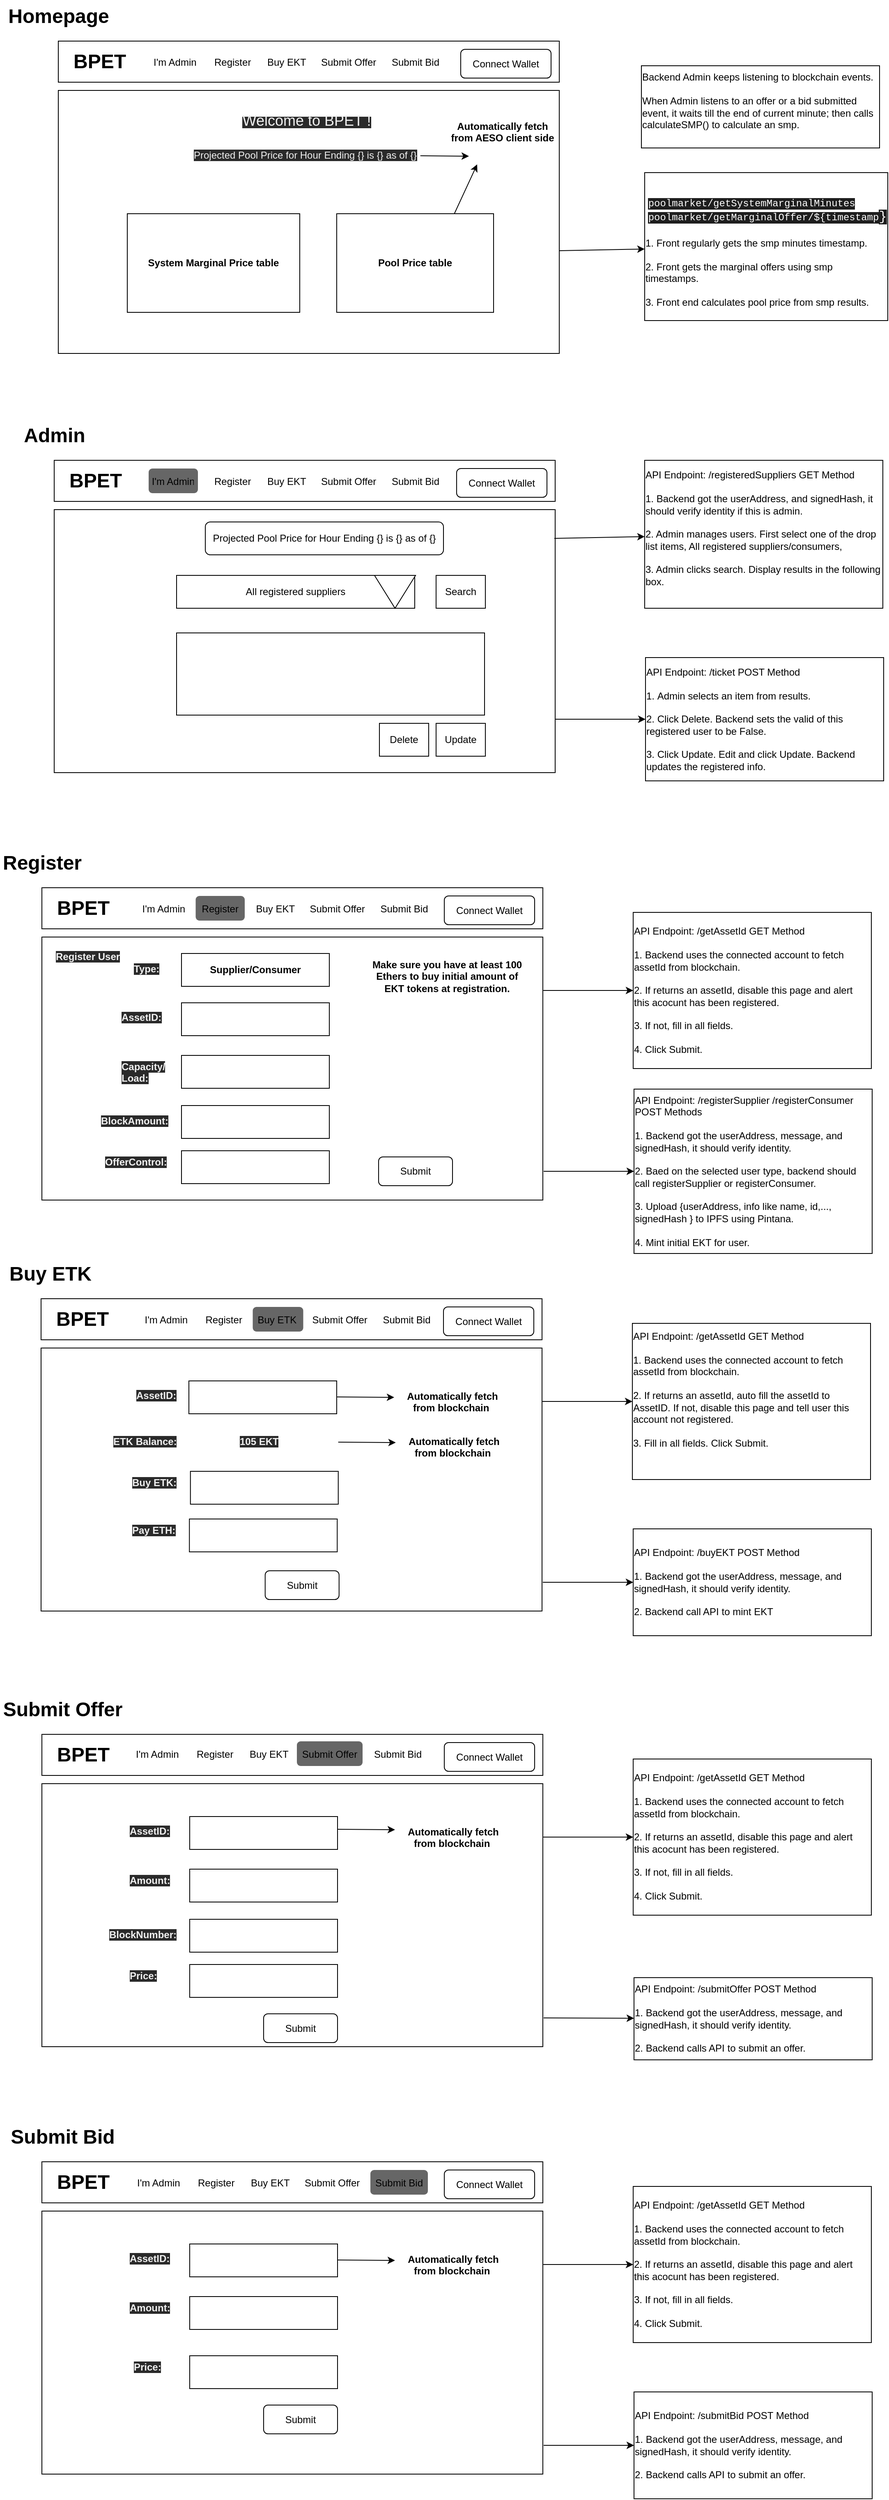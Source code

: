 <mxfile>
    <diagram id="N4T2xADhDQuCGSEhYTma" name="Page-1">
        <mxGraphModel dx="1992" dy="544" grid="1" gridSize="10" guides="1" tooltips="1" connect="1" arrows="1" fold="1" page="1" pageScale="1" pageWidth="850" pageHeight="1100" math="0" shadow="0">
            <root>
                <mxCell id="0"/>
                <mxCell id="1" parent="0"/>
                <mxCell id="20" value="" style="rounded=0;whiteSpace=wrap;html=1;" parent="1" vertex="1">
                    <mxGeometry x="65" y="640" width="610" height="320" as="geometry"/>
                </mxCell>
                <mxCell id="2" value="" style="rounded=0;whiteSpace=wrap;html=1;" parent="1" vertex="1">
                    <mxGeometry x="70" y="70" width="610" height="50" as="geometry"/>
                </mxCell>
                <mxCell id="4" value="BPET" style="text;strokeColor=none;fillColor=none;html=1;fontSize=24;fontStyle=1;verticalAlign=middle;align=center;" parent="1" vertex="1">
                    <mxGeometry x="70" y="75" width="100" height="40" as="geometry"/>
                </mxCell>
                <mxCell id="5" value="Submit Bid" style="text;strokeColor=none;fillColor=none;align=left;verticalAlign=middle;spacingLeft=4;spacingRight=4;overflow=hidden;points=[[0,0.5],[1,0.5]];portConstraint=eastwest;rotatable=0;" parent="1" vertex="1">
                    <mxGeometry x="470" y="80" width="70" height="30" as="geometry"/>
                </mxCell>
                <mxCell id="6" value="" style="rounded=0;whiteSpace=wrap;html=1;" parent="1" vertex="1">
                    <mxGeometry x="70" y="130" width="610" height="320" as="geometry"/>
                </mxCell>
                <mxCell id="7" value="&lt;b&gt;System Marginal Price table&lt;/b&gt;" style="rounded=0;whiteSpace=wrap;html=1;" parent="1" vertex="1">
                    <mxGeometry x="154" y="280" width="210" height="120" as="geometry"/>
                </mxCell>
                <mxCell id="8" value="Connect Wallet" style="rounded=1;whiteSpace=wrap;html=1;" parent="1" vertex="1">
                    <mxGeometry x="560" y="80" width="110" height="35" as="geometry"/>
                </mxCell>
                <mxCell id="9" value="Projected Pool Price for Hour Ending {} is {} as of {}" style="rounded=1;whiteSpace=wrap;html=1;" parent="1" vertex="1">
                    <mxGeometry x="249" y="655" width="290" height="40" as="geometry"/>
                </mxCell>
                <mxCell id="10" value="I'm Admin" style="text;strokeColor=none;fillColor=none;align=left;verticalAlign=middle;spacingLeft=4;spacingRight=4;overflow=hidden;points=[[0,0.5],[1,0.5]];portConstraint=eastwest;rotatable=0;" parent="1" vertex="1">
                    <mxGeometry x="180" y="80" width="70" height="30" as="geometry"/>
                </mxCell>
                <mxCell id="11" value="Homepage" style="text;strokeColor=none;fillColor=none;html=1;fontSize=24;fontStyle=1;verticalAlign=middle;align=center;" parent="1" vertex="1">
                    <mxGeometry x="20" y="20" width="100" height="40" as="geometry"/>
                </mxCell>
                <mxCell id="12" value="Register" style="text;strokeColor=none;fillColor=none;align=left;verticalAlign=middle;spacingLeft=4;spacingRight=4;overflow=hidden;points=[[0,0.5],[1,0.5]];portConstraint=eastwest;rotatable=0;" parent="1" vertex="1">
                    <mxGeometry x="254" y="80" width="56" height="30" as="geometry"/>
                </mxCell>
                <mxCell id="13" value="&lt;b&gt;Pool Price&amp;nbsp;&lt;/b&gt;&lt;b&gt;table&lt;/b&gt;" style="rounded=0;whiteSpace=wrap;html=1;" parent="1" vertex="1">
                    <mxGeometry x="409" y="280" width="191" height="120" as="geometry"/>
                </mxCell>
                <mxCell id="14" value="" style="edgeStyle=none;html=1;" parent="1" edge="1">
                    <mxGeometry relative="1" as="geometry">
                        <mxPoint x="510.88" y="209.5" as="sourcePoint"/>
                        <mxPoint x="570" y="210" as="targetPoint"/>
                    </mxGeometry>
                </mxCell>
                <mxCell id="16" value="" style="rounded=0;whiteSpace=wrap;html=1;" parent="1" vertex="1">
                    <mxGeometry x="65" y="580" width="610" height="50" as="geometry"/>
                </mxCell>
                <mxCell id="18" value="BPET" style="text;strokeColor=none;fillColor=none;html=1;fontSize=24;fontStyle=1;verticalAlign=middle;align=center;" parent="1" vertex="1">
                    <mxGeometry x="65" y="585" width="100" height="40" as="geometry"/>
                </mxCell>
                <mxCell id="21" value="All registered suppliers" style="rounded=0;whiteSpace=wrap;html=1;" parent="1" vertex="1">
                    <mxGeometry x="214" y="720" width="290" height="40" as="geometry"/>
                </mxCell>
                <mxCell id="22" value="Connect Wallet" style="rounded=1;whiteSpace=wrap;html=1;" parent="1" vertex="1">
                    <mxGeometry x="555" y="590" width="110" height="35" as="geometry"/>
                </mxCell>
                <mxCell id="25" value="Admin" style="text;strokeColor=none;fillColor=none;html=1;fontSize=24;fontStyle=1;verticalAlign=middle;align=center;" parent="1" vertex="1">
                    <mxGeometry x="15" y="530" width="100" height="40" as="geometry"/>
                </mxCell>
                <mxCell id="27" value="" style="rounded=0;whiteSpace=wrap;html=1;" parent="1" vertex="1">
                    <mxGeometry x="214" y="790" width="375" height="100" as="geometry"/>
                </mxCell>
                <mxCell id="28" value="" style="rounded=0;whiteSpace=wrap;html=1;" parent="1" vertex="1">
                    <mxGeometry x="50" y="1100" width="610" height="50" as="geometry"/>
                </mxCell>
                <mxCell id="30" value="BPET" style="text;strokeColor=none;fillColor=none;html=1;fontSize=24;fontStyle=1;verticalAlign=middle;align=center;" parent="1" vertex="1">
                    <mxGeometry x="50" y="1105" width="100" height="40" as="geometry"/>
                </mxCell>
                <mxCell id="32" value="" style="rounded=0;whiteSpace=wrap;html=1;" parent="1" vertex="1">
                    <mxGeometry x="50" y="1160" width="610" height="320" as="geometry"/>
                </mxCell>
                <mxCell id="34" value="Connect Wallet" style="rounded=1;whiteSpace=wrap;html=1;" parent="1" vertex="1">
                    <mxGeometry x="540" y="1110" width="110" height="35" as="geometry"/>
                </mxCell>
                <mxCell id="36" value="Register" style="text;strokeColor=none;fillColor=none;html=1;fontSize=24;fontStyle=1;verticalAlign=middle;align=center;" parent="1" vertex="1">
                    <mxGeometry y="1050" width="100" height="40" as="geometry"/>
                </mxCell>
                <mxCell id="38" value="&lt;b&gt;Supplier/&lt;/b&gt;&lt;b&gt;Consumer&lt;/b&gt;" style="rounded=0;whiteSpace=wrap;html=1;" parent="1" vertex="1">
                    <mxGeometry x="220" y="1180" width="180" height="40" as="geometry"/>
                </mxCell>
                <mxCell id="40" value="" style="rounded=0;whiteSpace=wrap;html=1;" parent="1" vertex="1">
                    <mxGeometry x="220" y="1240" width="180" height="40" as="geometry"/>
                </mxCell>
                <mxCell id="41" value="&lt;b style=&quot;color: rgb(240 , 240 , 240) ; font-family: &amp;#34;helvetica&amp;#34; ; font-size: 12px ; font-style: normal ; letter-spacing: normal ; text-align: center ; text-indent: 0px ; text-transform: none ; word-spacing: 0px ; background-color: rgb(42 , 42 , 42)&quot;&gt;Register User&lt;/b&gt;" style="text;whiteSpace=wrap;html=1;" parent="1" vertex="1">
                    <mxGeometry x="65" y="1170" width="90" height="30" as="geometry"/>
                </mxCell>
                <mxCell id="42" value="" style="edgeStyle=none;html=1;" parent="1" target="43" edge="1">
                    <mxGeometry relative="1" as="geometry">
                        <mxPoint x="675" y="895" as="sourcePoint"/>
                    </mxGeometry>
                </mxCell>
                <mxCell id="43" value="&lt;div style=&quot;text-align: left&quot;&gt;&lt;span&gt;API Endpoint: /ticket POST Method&lt;br&gt;&lt;/span&gt;&lt;/div&gt;&lt;div style=&quot;text-align: left&quot;&gt;&lt;span&gt;&lt;br&gt;&lt;/span&gt;&lt;/div&gt;&lt;div style=&quot;text-align: left&quot;&gt;&lt;span&gt;1.&amp;nbsp;&lt;/span&gt;Admin selects an item from results.&lt;/div&gt;&lt;div style=&quot;text-align: left&quot;&gt;&lt;br&gt;&lt;/div&gt;&lt;div style=&quot;text-align: left&quot;&gt;2. Click Delete. Backend sets the valid of this registered user to be False.&lt;/div&gt;&lt;div style=&quot;text-align: left&quot;&gt;&lt;br&gt;&lt;/div&gt;&lt;div style=&quot;text-align: left&quot;&gt;3. Click Update. Edit and click Update. Backend updates the registered info.&lt;/div&gt;" style="rounded=0;whiteSpace=wrap;html=1;" parent="1" vertex="1">
                    <mxGeometry x="785" y="820" width="290" height="150" as="geometry"/>
                </mxCell>
                <mxCell id="44" value="" style="edgeStyle=none;html=1;" parent="1" target="45" edge="1">
                    <mxGeometry relative="1" as="geometry">
                        <mxPoint x="674" y="675" as="sourcePoint"/>
                    </mxGeometry>
                </mxCell>
                <mxCell id="45" value="&lt;div style=&quot;text-align: left&quot;&gt;&lt;span&gt;API Endpoint: /registeredSuppliers GET Method&lt;br&gt;&lt;/span&gt;&lt;/div&gt;&lt;div style=&quot;text-align: left&quot;&gt;&lt;span&gt;&lt;br&gt;&lt;/span&gt;&lt;/div&gt;&lt;div style=&quot;text-align: left&quot;&gt;&lt;span&gt;1. Backend got the userAddress, and signedHash, it should verify identity if this is admin.&lt;/span&gt;&lt;/div&gt;&lt;div style=&quot;text-align: left&quot;&gt;&lt;span&gt;&lt;br&gt;&lt;/span&gt;&lt;/div&gt;&lt;div style=&quot;text-align: left&quot;&gt;&lt;span&gt;2. Admin manages users. First select one of the drop list items, All registered suppliers/consumers,&amp;nbsp;&lt;/span&gt;&lt;/div&gt;&lt;div style=&quot;text-align: left&quot;&gt;&lt;span&gt;&lt;br&gt;&lt;/span&gt;&lt;/div&gt;&lt;div style=&quot;text-align: left&quot;&gt;&lt;span&gt;3. Admin clicks search. Display results in the following box.&lt;/span&gt;&lt;/div&gt;&lt;div style=&quot;text-align: left&quot;&gt;&lt;br&gt;&lt;/div&gt;" style="rounded=0;whiteSpace=wrap;html=1;" parent="1" vertex="1">
                    <mxGeometry x="784" y="580" width="290" height="180" as="geometry"/>
                </mxCell>
                <mxCell id="46" value="" style="edgeStyle=none;html=1;" parent="1" target="47" edge="1">
                    <mxGeometry relative="1" as="geometry">
                        <mxPoint x="661" y="1445" as="sourcePoint"/>
                    </mxGeometry>
                </mxCell>
                <mxCell id="47" value="&lt;div style=&quot;text-align: left&quot;&gt;&lt;span&gt;API Endpoint: /registerSupplier /registerConsumer POST Methods&lt;br&gt;&lt;/span&gt;&lt;/div&gt;&lt;div style=&quot;text-align: left&quot;&gt;&lt;span&gt;&lt;br&gt;&lt;/span&gt;&lt;/div&gt;&lt;div style=&quot;text-align: left&quot;&gt;&lt;span&gt;1. Backend got the userAddress, message, and signedHash, it should verify identity.&amp;nbsp;&lt;/span&gt;&lt;/div&gt;&lt;div style=&quot;text-align: left&quot;&gt;&lt;span&gt;&lt;br&gt;&lt;/span&gt;&lt;/div&gt;&lt;div style=&quot;text-align: left&quot;&gt;&lt;span&gt;2. Baed on the selected user type, backend should call registerSupplier or registerConsumer.&lt;/span&gt;&lt;/div&gt;&lt;div style=&quot;text-align: left&quot;&gt;&lt;span&gt;&lt;br&gt;&lt;/span&gt;&lt;/div&gt;&lt;div style=&quot;text-align: left&quot;&gt;&lt;span&gt;3. Upload {userAddress, info like name, id,..., signedHash } to IPFS using Pintana.&lt;/span&gt;&lt;/div&gt;&lt;div style=&quot;text-align: left&quot;&gt;&lt;span&gt;&lt;br&gt;&lt;/span&gt;&lt;/div&gt;&lt;div style=&quot;text-align: left&quot;&gt;&lt;span&gt;4. Mint initial EKT for user.&lt;/span&gt;&lt;/div&gt;" style="rounded=0;whiteSpace=wrap;html=1;" parent="1" vertex="1">
                    <mxGeometry x="771" y="1345" width="290" height="200" as="geometry"/>
                </mxCell>
                <mxCell id="48" value="" style="edgeStyle=none;html=1;" parent="1" target="49" edge="1">
                    <mxGeometry relative="1" as="geometry">
                        <mxPoint x="660" y="1225" as="sourcePoint"/>
                    </mxGeometry>
                </mxCell>
                <mxCell id="49" value="&lt;div style=&quot;text-align: left&quot;&gt;&lt;span&gt;API Endpoint: /getAssetId GET Method&lt;br&gt;&lt;/span&gt;&lt;/div&gt;&lt;div style=&quot;text-align: left&quot;&gt;&lt;span&gt;&lt;br&gt;&lt;/span&gt;&lt;/div&gt;&lt;div style=&quot;text-align: left&quot;&gt;&lt;span&gt;1. Backend uses the connected account to fetch assetId from blockchain.&lt;/span&gt;&lt;/div&gt;&lt;div style=&quot;text-align: left&quot;&gt;&lt;span&gt;&lt;br&gt;&lt;/span&gt;&lt;/div&gt;&lt;div style=&quot;text-align: left&quot;&gt;&lt;span&gt;2. If returns an assetId, disable this page and alert this acocunt has been registered.&lt;/span&gt;&lt;/div&gt;&lt;div style=&quot;text-align: left&quot;&gt;&lt;span&gt;&lt;br&gt;&lt;/span&gt;&lt;/div&gt;&lt;div style=&quot;text-align: left&quot;&gt;&lt;span&gt;3. If not, fill in all fields.&lt;/span&gt;&lt;/div&gt;&lt;div style=&quot;text-align: left&quot;&gt;&lt;span&gt;&lt;br&gt;&lt;/span&gt;&lt;/div&gt;&lt;div style=&quot;text-align: left&quot;&gt;&lt;span&gt;4. Click Submit.&lt;/span&gt;&lt;/div&gt;" style="rounded=0;whiteSpace=wrap;html=1;" parent="1" vertex="1">
                    <mxGeometry x="770" y="1130" width="290" height="190" as="geometry"/>
                </mxCell>
                <mxCell id="50" value="&lt;b style=&quot;color: rgb(240 , 240 , 240) ; font-family: &amp;#34;helvetica&amp;#34; ; font-size: 12px ; font-style: normal ; letter-spacing: normal ; text-align: center ; text-indent: 0px ; text-transform: none ; word-spacing: 0px ; background-color: rgb(42 , 42 , 42)&quot;&gt;AssetID:&lt;/b&gt;" style="text;whiteSpace=wrap;html=1;" parent="1" vertex="1">
                    <mxGeometry x="145" y="1244" width="70" height="30" as="geometry"/>
                </mxCell>
                <mxCell id="51" value="&lt;b style=&quot;color: rgb(240 , 240 , 240) ; font-family: &amp;#34;helvetica&amp;#34; ; font-size: 12px ; font-style: normal ; letter-spacing: normal ; text-align: center ; text-indent: 0px ; text-transform: none ; word-spacing: 0px ; background-color: rgb(42 , 42 , 42)&quot;&gt;Type:&lt;/b&gt;" style="text;whiteSpace=wrap;html=1;" parent="1" vertex="1">
                    <mxGeometry x="160" y="1185" width="70" height="30" as="geometry"/>
                </mxCell>
                <mxCell id="52" value="" style="rounded=0;whiteSpace=wrap;html=1;" parent="1" vertex="1">
                    <mxGeometry x="220" y="1304" width="180" height="40" as="geometry"/>
                </mxCell>
                <mxCell id="53" value="&lt;b style=&quot;color: rgb(240 , 240 , 240) ; font-family: &amp;#34;helvetica&amp;#34; ; font-size: 12px ; font-style: normal ; letter-spacing: normal ; text-align: center ; text-indent: 0px ; text-transform: none ; word-spacing: 0px ; background-color: rgb(42 , 42 , 42)&quot;&gt;Capacity/&lt;br&gt;Load:&lt;br&gt;&lt;/b&gt;" style="text;whiteSpace=wrap;html=1;" parent="1" vertex="1">
                    <mxGeometry x="145" y="1304" width="70" height="30" as="geometry"/>
                </mxCell>
                <mxCell id="54" value="" style="rounded=0;whiteSpace=wrap;html=1;" parent="1" vertex="1">
                    <mxGeometry x="220" y="1365" width="180" height="40" as="geometry"/>
                </mxCell>
                <mxCell id="55" value="&lt;b style=&quot;color: rgb(240 , 240 , 240) ; font-family: &amp;#34;helvetica&amp;#34; ; font-size: 12px ; font-style: normal ; letter-spacing: normal ; text-align: center ; text-indent: 0px ; text-transform: none ; word-spacing: 0px ; background-color: rgb(42 , 42 , 42)&quot;&gt;BlockAmount:&lt;br&gt;&lt;/b&gt;" style="text;whiteSpace=wrap;html=1;" parent="1" vertex="1">
                    <mxGeometry x="120" y="1370" width="70" height="30" as="geometry"/>
                </mxCell>
                <mxCell id="57" value="" style="rounded=0;whiteSpace=wrap;html=1;" parent="1" vertex="1">
                    <mxGeometry x="220" y="1420" width="180" height="40" as="geometry"/>
                </mxCell>
                <mxCell id="58" value="&lt;b style=&quot;color: rgb(240 , 240 , 240) ; font-family: &amp;#34;helvetica&amp;#34; ; font-size: 12px ; font-style: normal ; letter-spacing: normal ; text-align: center ; text-indent: 0px ; text-transform: none ; word-spacing: 0px ; background-color: rgb(42 , 42 , 42)&quot;&gt;OfferControl:&lt;br&gt;&lt;/b&gt;" style="text;whiteSpace=wrap;html=1;" parent="1" vertex="1">
                    <mxGeometry x="125" y="1420" width="70" height="30" as="geometry"/>
                </mxCell>
                <mxCell id="59" value="Submit" style="rounded=1;whiteSpace=wrap;html=1;" parent="1" vertex="1">
                    <mxGeometry x="460" y="1427.5" width="90" height="35" as="geometry"/>
                </mxCell>
                <mxCell id="60" value="&lt;div style=&quot;text-align: center&quot;&gt;&lt;span&gt;&lt;font face=&quot;helvetica&quot;&gt;&lt;b&gt;Make sure you have at least 100 Ethers to buy initial amount of EKT tokens at registration.&lt;/b&gt;&lt;/font&gt;&lt;/span&gt;&lt;/div&gt;" style="text;whiteSpace=wrap;html=1;" parent="1" vertex="1">
                    <mxGeometry x="450" y="1180" width="185" height="30" as="geometry"/>
                </mxCell>
                <mxCell id="61" value="" style="rounded=0;whiteSpace=wrap;html=1;" parent="1" vertex="1">
                    <mxGeometry x="50" y="2130" width="610" height="50" as="geometry"/>
                </mxCell>
                <mxCell id="63" value="BPET" style="text;strokeColor=none;fillColor=none;html=1;fontSize=24;fontStyle=1;verticalAlign=middle;align=center;" parent="1" vertex="1">
                    <mxGeometry x="50" y="2135" width="100" height="40" as="geometry"/>
                </mxCell>
                <mxCell id="65" value="" style="rounded=0;whiteSpace=wrap;html=1;" parent="1" vertex="1">
                    <mxGeometry x="50" y="2190" width="610" height="320" as="geometry"/>
                </mxCell>
                <mxCell id="66" value="Connect Wallet" style="rounded=1;whiteSpace=wrap;html=1;" parent="1" vertex="1">
                    <mxGeometry x="540" y="2140" width="110" height="35" as="geometry"/>
                </mxCell>
                <mxCell id="68" value="Submit Offer" style="text;strokeColor=none;fillColor=none;html=1;fontSize=24;fontStyle=1;verticalAlign=middle;align=center;" parent="1" vertex="1">
                    <mxGeometry y="2080" width="150" height="40" as="geometry"/>
                </mxCell>
                <mxCell id="71" value="" style="rounded=0;whiteSpace=wrap;html=1;" parent="1" vertex="1">
                    <mxGeometry x="230" y="2230" width="180" height="40" as="geometry"/>
                </mxCell>
                <mxCell id="73" value="" style="edgeStyle=none;html=1;" parent="1" target="74" edge="1">
                    <mxGeometry relative="1" as="geometry">
                        <mxPoint x="661" y="2475" as="sourcePoint"/>
                    </mxGeometry>
                </mxCell>
                <mxCell id="74" value="&lt;div style=&quot;text-align: left&quot;&gt;&lt;span&gt;API Endpoint: /submitOffer POST Method&lt;br&gt;&lt;/span&gt;&lt;/div&gt;&lt;div style=&quot;text-align: left&quot;&gt;&lt;span&gt;&lt;br&gt;&lt;/span&gt;&lt;/div&gt;&lt;div style=&quot;text-align: left&quot;&gt;&lt;span&gt;1. Backend got the userAddress, message, and signedHash, it should verify identity.&amp;nbsp;&lt;/span&gt;&lt;/div&gt;&lt;div style=&quot;text-align: left&quot;&gt;&lt;span&gt;&lt;br&gt;&lt;/span&gt;&lt;/div&gt;&lt;div style=&quot;text-align: left&quot;&gt;&lt;span&gt;2. Backend calls API to submit an offer.&lt;/span&gt;&lt;/div&gt;" style="rounded=0;whiteSpace=wrap;html=1;" parent="1" vertex="1">
                    <mxGeometry x="771" y="2426" width="290" height="100" as="geometry"/>
                </mxCell>
                <mxCell id="75" value="" style="edgeStyle=none;html=1;" parent="1" target="76" edge="1">
                    <mxGeometry relative="1" as="geometry">
                        <mxPoint x="660" y="2255" as="sourcePoint"/>
                    </mxGeometry>
                </mxCell>
                <mxCell id="76" value="&lt;div style=&quot;text-align: left&quot;&gt;&lt;div&gt;API Endpoint: /getAssetId GET Method&lt;br&gt;&lt;/div&gt;&lt;div&gt;&lt;br&gt;&lt;/div&gt;&lt;div&gt;1. Backend uses the connected account to fetch assetId from blockchain.&lt;/div&gt;&lt;div&gt;&lt;br&gt;&lt;/div&gt;&lt;div&gt;2. If returns an assetId, disable this page and alert this acocunt has been registered.&lt;/div&gt;&lt;div&gt;&lt;br&gt;&lt;/div&gt;&lt;div&gt;3. If not, fill in all fields.&lt;/div&gt;&lt;div&gt;&lt;br&gt;&lt;/div&gt;&lt;div&gt;4. Click Submit.&lt;/div&gt;&lt;/div&gt;" style="rounded=0;whiteSpace=wrap;html=1;" parent="1" vertex="1">
                    <mxGeometry x="770" y="2160" width="290" height="190" as="geometry"/>
                </mxCell>
                <mxCell id="77" value="&lt;b style=&quot;color: rgb(240 , 240 , 240) ; font-family: &amp;#34;helvetica&amp;#34; ; font-size: 12px ; font-style: normal ; letter-spacing: normal ; text-align: center ; text-indent: 0px ; text-transform: none ; word-spacing: 0px ; background-color: rgb(42 , 42 , 42)&quot;&gt;AssetID:&lt;/b&gt;" style="text;whiteSpace=wrap;html=1;" parent="1" vertex="1">
                    <mxGeometry x="155" y="2234" width="70" height="30" as="geometry"/>
                </mxCell>
                <mxCell id="79" value="" style="rounded=0;whiteSpace=wrap;html=1;" parent="1" vertex="1">
                    <mxGeometry x="230" y="2294" width="180" height="40" as="geometry"/>
                </mxCell>
                <mxCell id="80" value="&lt;b style=&quot;color: rgb(240 , 240 , 240) ; font-family: &amp;#34;helvetica&amp;#34; ; font-size: 12px ; font-style: normal ; letter-spacing: normal ; text-align: center ; text-indent: 0px ; text-transform: none ; word-spacing: 0px ; background-color: rgb(42 , 42 , 42)&quot;&gt;Amount:&lt;br&gt;&lt;/b&gt;" style="text;whiteSpace=wrap;html=1;" parent="1" vertex="1">
                    <mxGeometry x="155" y="2294" width="70" height="30" as="geometry"/>
                </mxCell>
                <mxCell id="81" value="" style="rounded=0;whiteSpace=wrap;html=1;" parent="1" vertex="1">
                    <mxGeometry x="230" y="2355" width="180" height="40" as="geometry"/>
                </mxCell>
                <mxCell id="82" value="&lt;b style=&quot;color: rgb(240 , 240 , 240) ; font-family: &amp;#34;helvetica&amp;#34; ; font-size: 12px ; font-style: normal ; letter-spacing: normal ; text-align: center ; text-indent: 0px ; text-transform: none ; word-spacing: 0px ; background-color: rgb(42 , 42 , 42)&quot;&gt;BlockNumber:&lt;br&gt;&lt;/b&gt;" style="text;whiteSpace=wrap;html=1;" parent="1" vertex="1">
                    <mxGeometry x="130" y="2360" width="70" height="30" as="geometry"/>
                </mxCell>
                <mxCell id="83" value="" style="rounded=0;whiteSpace=wrap;html=1;" parent="1" vertex="1">
                    <mxGeometry x="230" y="2410" width="180" height="40" as="geometry"/>
                </mxCell>
                <mxCell id="84" value="&lt;b style=&quot;color: rgb(240 , 240 , 240) ; font-family: &amp;#34;helvetica&amp;#34; ; font-size: 12px ; font-style: normal ; letter-spacing: normal ; text-align: center ; text-indent: 0px ; text-transform: none ; word-spacing: 0px ; background-color: rgb(42 , 42 , 42)&quot;&gt;Price:&lt;br&gt;&lt;/b&gt;" style="text;whiteSpace=wrap;html=1;" parent="1" vertex="1">
                    <mxGeometry x="155" y="2410" width="70" height="30" as="geometry"/>
                </mxCell>
                <mxCell id="85" value="Submit" style="rounded=1;whiteSpace=wrap;html=1;" parent="1" vertex="1">
                    <mxGeometry x="320" y="2470" width="90" height="35" as="geometry"/>
                </mxCell>
                <mxCell id="86" value="&lt;div style=&quot;text-align: center&quot;&gt;&lt;span&gt;&lt;font face=&quot;helvetica&quot;&gt;&lt;b&gt;Automatically fetch from blockchain&amp;nbsp;&lt;/b&gt;&lt;/font&gt;&lt;/span&gt;&lt;/div&gt;" style="text;whiteSpace=wrap;html=1;" parent="1" vertex="1">
                    <mxGeometry x="480" y="2235" width="140" height="30" as="geometry"/>
                </mxCell>
                <mxCell id="87" value="" style="edgeStyle=none;html=1;" parent="1" edge="1">
                    <mxGeometry relative="1" as="geometry">
                        <mxPoint x="410" y="2245.5" as="sourcePoint"/>
                        <mxPoint x="480" y="2246" as="targetPoint"/>
                    </mxGeometry>
                </mxCell>
                <mxCell id="88" value="" style="rounded=0;whiteSpace=wrap;html=1;" parent="1" vertex="1">
                    <mxGeometry x="50" y="2650" width="610" height="50" as="geometry"/>
                </mxCell>
                <mxCell id="90" value="BPET" style="text;strokeColor=none;fillColor=none;html=1;fontSize=24;fontStyle=1;verticalAlign=middle;align=center;" parent="1" vertex="1">
                    <mxGeometry x="50" y="2655" width="100" height="40" as="geometry"/>
                </mxCell>
                <mxCell id="92" value="" style="rounded=0;whiteSpace=wrap;html=1;" parent="1" vertex="1">
                    <mxGeometry x="50" y="2710" width="610" height="320" as="geometry"/>
                </mxCell>
                <mxCell id="93" value="Connect Wallet" style="rounded=1;whiteSpace=wrap;html=1;" parent="1" vertex="1">
                    <mxGeometry x="540" y="2660" width="110" height="35" as="geometry"/>
                </mxCell>
                <mxCell id="95" value="Submit Bid" style="text;strokeColor=none;fillColor=none;html=1;fontSize=24;fontStyle=1;verticalAlign=middle;align=center;" parent="1" vertex="1">
                    <mxGeometry y="2600" width="150" height="40" as="geometry"/>
                </mxCell>
                <mxCell id="97" value="" style="rounded=0;whiteSpace=wrap;html=1;" parent="1" vertex="1">
                    <mxGeometry x="230" y="2750" width="180" height="40" as="geometry"/>
                </mxCell>
                <mxCell id="98" value="" style="edgeStyle=none;html=1;" parent="1" target="99" edge="1">
                    <mxGeometry relative="1" as="geometry">
                        <mxPoint x="661" y="2995" as="sourcePoint"/>
                    </mxGeometry>
                </mxCell>
                <mxCell id="99" value="&lt;div style=&quot;text-align: left&quot;&gt;&lt;div&gt;API Endpoint: /submitBid POST Method&lt;br&gt;&lt;/div&gt;&lt;div&gt;&lt;br&gt;&lt;/div&gt;&lt;div&gt;1. Backend got the userAddress, message, and signedHash, it should verify identity.&amp;nbsp;&lt;/div&gt;&lt;div&gt;&lt;br&gt;&lt;/div&gt;&lt;div&gt;2. Backend calls API to submit an offer.&lt;/div&gt;&lt;/div&gt;" style="rounded=0;whiteSpace=wrap;html=1;" parent="1" vertex="1">
                    <mxGeometry x="771" y="2930" width="290" height="130" as="geometry"/>
                </mxCell>
                <mxCell id="100" value="" style="edgeStyle=none;html=1;" parent="1" target="101" edge="1">
                    <mxGeometry relative="1" as="geometry">
                        <mxPoint x="660" y="2775" as="sourcePoint"/>
                    </mxGeometry>
                </mxCell>
                <mxCell id="101" value="&lt;div style=&quot;text-align: left&quot;&gt;&lt;div&gt;API Endpoint: /getAssetId GET Method&lt;br&gt;&lt;/div&gt;&lt;div&gt;&lt;br&gt;&lt;/div&gt;&lt;div&gt;1. Backend uses the connected account to fetch assetId from blockchain.&lt;/div&gt;&lt;div&gt;&lt;br&gt;&lt;/div&gt;&lt;div&gt;2. If returns an assetId, disable this page and alert this acocunt has been registered.&lt;/div&gt;&lt;div&gt;&lt;br&gt;&lt;/div&gt;&lt;div&gt;3. If not, fill in all fields.&lt;/div&gt;&lt;div&gt;&lt;br&gt;&lt;/div&gt;&lt;div&gt;4. Click Submit.&lt;/div&gt;&lt;/div&gt;" style="rounded=0;whiteSpace=wrap;html=1;" parent="1" vertex="1">
                    <mxGeometry x="770" y="2680" width="290" height="190" as="geometry"/>
                </mxCell>
                <mxCell id="102" value="&lt;b style=&quot;color: rgb(240 , 240 , 240) ; font-family: &amp;#34;helvetica&amp;#34; ; font-size: 12px ; font-style: normal ; letter-spacing: normal ; text-align: center ; text-indent: 0px ; text-transform: none ; word-spacing: 0px ; background-color: rgb(42 , 42 , 42)&quot;&gt;AssetID:&lt;/b&gt;" style="text;whiteSpace=wrap;html=1;" parent="1" vertex="1">
                    <mxGeometry x="155" y="2754" width="70" height="30" as="geometry"/>
                </mxCell>
                <mxCell id="103" value="" style="rounded=0;whiteSpace=wrap;html=1;" parent="1" vertex="1">
                    <mxGeometry x="230" y="2814" width="180" height="40" as="geometry"/>
                </mxCell>
                <mxCell id="104" value="&lt;b style=&quot;color: rgb(240 , 240 , 240) ; font-family: &amp;#34;helvetica&amp;#34; ; font-size: 12px ; font-style: normal ; letter-spacing: normal ; text-align: center ; text-indent: 0px ; text-transform: none ; word-spacing: 0px ; background-color: rgb(42 , 42 , 42)&quot;&gt;Amount:&lt;br&gt;&lt;/b&gt;" style="text;whiteSpace=wrap;html=1;" parent="1" vertex="1">
                    <mxGeometry x="155" y="2814" width="70" height="30" as="geometry"/>
                </mxCell>
                <mxCell id="107" value="" style="rounded=0;whiteSpace=wrap;html=1;" parent="1" vertex="1">
                    <mxGeometry x="230" y="2886" width="180" height="40" as="geometry"/>
                </mxCell>
                <mxCell id="108" value="&lt;b style=&quot;color: rgb(240 , 240 , 240) ; font-family: &amp;#34;helvetica&amp;#34; ; font-size: 12px ; font-style: normal ; letter-spacing: normal ; text-align: center ; text-indent: 0px ; text-transform: none ; word-spacing: 0px ; background-color: rgb(42 , 42 , 42)&quot;&gt;Price:&lt;br&gt;&lt;/b&gt;" style="text;whiteSpace=wrap;html=1;" parent="1" vertex="1">
                    <mxGeometry x="160" y="2886" width="70" height="30" as="geometry"/>
                </mxCell>
                <mxCell id="109" value="Submit" style="rounded=1;whiteSpace=wrap;html=1;" parent="1" vertex="1">
                    <mxGeometry x="320" y="2946" width="90" height="35" as="geometry"/>
                </mxCell>
                <mxCell id="110" value="&lt;div style=&quot;text-align: center&quot;&gt;&lt;span&gt;&lt;font face=&quot;helvetica&quot;&gt;&lt;b&gt;Automatically fetch from blockchain&amp;nbsp;&lt;/b&gt;&lt;/font&gt;&lt;/span&gt;&lt;/div&gt;" style="text;whiteSpace=wrap;html=1;" parent="1" vertex="1">
                    <mxGeometry x="480" y="2755" width="140" height="30" as="geometry"/>
                </mxCell>
                <mxCell id="111" value="" style="edgeStyle=none;html=1;" parent="1" edge="1">
                    <mxGeometry relative="1" as="geometry">
                        <mxPoint x="410" y="2769.5" as="sourcePoint"/>
                        <mxPoint x="480" y="2770" as="targetPoint"/>
                    </mxGeometry>
                </mxCell>
                <mxCell id="113" value="" style="rounded=0;whiteSpace=wrap;html=1;" parent="1" vertex="1">
                    <mxGeometry x="49" y="1600" width="610" height="50" as="geometry"/>
                </mxCell>
                <mxCell id="115" value="BPET" style="text;strokeColor=none;fillColor=none;html=1;fontSize=24;fontStyle=1;verticalAlign=middle;align=center;" parent="1" vertex="1">
                    <mxGeometry x="49" y="1605" width="100" height="40" as="geometry"/>
                </mxCell>
                <mxCell id="117" value="" style="rounded=0;whiteSpace=wrap;html=1;" parent="1" vertex="1">
                    <mxGeometry x="49" y="1660" width="610" height="320" as="geometry"/>
                </mxCell>
                <mxCell id="118" value="Connect Wallet" style="rounded=1;whiteSpace=wrap;html=1;" parent="1" vertex="1">
                    <mxGeometry x="539" y="1610" width="110" height="35" as="geometry"/>
                </mxCell>
                <mxCell id="120" value="Buy ETK" style="text;strokeColor=none;fillColor=none;html=1;fontSize=24;fontStyle=1;verticalAlign=middle;align=center;" parent="1" vertex="1">
                    <mxGeometry x="-1" y="1550" width="121" height="40" as="geometry"/>
                </mxCell>
                <mxCell id="122" value="" style="rounded=0;whiteSpace=wrap;html=1;" parent="1" vertex="1">
                    <mxGeometry x="229" y="1700" width="180" height="40" as="geometry"/>
                </mxCell>
                <mxCell id="123" value="" style="edgeStyle=none;html=1;" parent="1" target="124" edge="1">
                    <mxGeometry relative="1" as="geometry">
                        <mxPoint x="660" y="1945" as="sourcePoint"/>
                    </mxGeometry>
                </mxCell>
                <mxCell id="124" value="&lt;div style=&quot;text-align: left&quot;&gt;&lt;span&gt;API Endpoint: /buyEKT POST Method&lt;br&gt;&lt;/span&gt;&lt;/div&gt;&lt;div style=&quot;text-align: left&quot;&gt;&lt;span&gt;&lt;br&gt;&lt;/span&gt;&lt;/div&gt;&lt;div style=&quot;text-align: left&quot;&gt;&lt;span&gt;1. Backend got the userAddress, message, and signedHash, it should verify identity.&amp;nbsp;&lt;/span&gt;&lt;/div&gt;&lt;div style=&quot;text-align: left&quot;&gt;&lt;span&gt;&lt;br&gt;&lt;/span&gt;&lt;/div&gt;&lt;div style=&quot;text-align: left&quot;&gt;&lt;span&gt;2. Backend call API to mint EKT&lt;/span&gt;&lt;/div&gt;" style="rounded=0;whiteSpace=wrap;html=1;" parent="1" vertex="1">
                    <mxGeometry x="770" y="1880" width="290" height="130" as="geometry"/>
                </mxCell>
                <mxCell id="125" value="" style="edgeStyle=none;html=1;" parent="1" target="126" edge="1">
                    <mxGeometry relative="1" as="geometry">
                        <mxPoint x="659" y="1725" as="sourcePoint"/>
                    </mxGeometry>
                </mxCell>
                <mxCell id="126" value="&lt;div style=&quot;text-align: left&quot;&gt;&lt;span&gt;API Endpoint: /getAssetId GET Method&lt;br&gt;&lt;/span&gt;&lt;/div&gt;&lt;div style=&quot;text-align: left&quot;&gt;&lt;span&gt;&lt;br&gt;&lt;/span&gt;&lt;/div&gt;&lt;div style=&quot;text-align: left&quot;&gt;&lt;span&gt;1. Backend uses the connected account to fetch assetId from blockchain.&lt;/span&gt;&lt;/div&gt;&lt;br&gt;&lt;div style=&quot;text-align: left&quot;&gt;&lt;span&gt;2. If returns an assetId, auto fill the assetId to AssetID.&amp;nbsp;&lt;/span&gt;&lt;span&gt;If not, disable this page and tell user this account not registered.&lt;/span&gt;&lt;/div&gt;&lt;div style=&quot;text-align: left&quot;&gt;&lt;span&gt;&lt;br&gt;&lt;/span&gt;&lt;/div&gt;&lt;div style=&quot;text-align: left&quot;&gt;&lt;span&gt;3. Fill in all fields. Click Submit.&lt;/span&gt;&lt;/div&gt;&lt;div style=&quot;text-align: left&quot;&gt;&lt;span&gt;&lt;br&gt;&lt;/span&gt;&lt;/div&gt;&lt;div style=&quot;text-align: left&quot;&gt;&lt;br&gt;&lt;/div&gt;" style="rounded=0;whiteSpace=wrap;html=1;" parent="1" vertex="1">
                    <mxGeometry x="769" y="1630" width="290" height="190" as="geometry"/>
                </mxCell>
                <mxCell id="127" value="&lt;b style=&quot;color: rgb(240 , 240 , 240) ; font-family: &amp;#34;helvetica&amp;#34; ; font-size: 12px ; font-style: normal ; letter-spacing: normal ; text-align: center ; text-indent: 0px ; text-transform: none ; word-spacing: 0px ; background-color: rgb(42 , 42 , 42)&quot;&gt;AssetID:&lt;/b&gt;" style="text;whiteSpace=wrap;html=1;" parent="1" vertex="1">
                    <mxGeometry x="163" y="1704" width="57" height="30" as="geometry"/>
                </mxCell>
                <mxCell id="128" value="" style="rounded=0;whiteSpace=wrap;html=1;" parent="1" vertex="1">
                    <mxGeometry x="230.88" y="1810" width="180" height="40" as="geometry"/>
                </mxCell>
                <mxCell id="129" value="&lt;b style=&quot;color: rgb(240 , 240 , 240) ; font-family: &amp;#34;helvetica&amp;#34; ; font-size: 12px ; font-style: normal ; letter-spacing: normal ; text-align: center ; text-indent: 0px ; text-transform: none ; word-spacing: 0px ; background-color: rgb(42 , 42 , 42)&quot;&gt;Buy ETK:&lt;br&gt;&lt;/b&gt;" style="text;whiteSpace=wrap;html=1;" parent="1" vertex="1">
                    <mxGeometry x="157.62" y="1810" width="71.38" height="30" as="geometry"/>
                </mxCell>
                <mxCell id="134" value="Submit" style="rounded=1;whiteSpace=wrap;html=1;" parent="1" vertex="1">
                    <mxGeometry x="321.88" y="1931" width="90" height="35" as="geometry"/>
                </mxCell>
                <mxCell id="135" value="&lt;div style=&quot;text-align: center&quot;&gt;&lt;span&gt;&lt;font face=&quot;helvetica&quot;&gt;&lt;b&gt;Automatically fetch from blockchain&amp;nbsp;&lt;/b&gt;&lt;/font&gt;&lt;/span&gt;&lt;/div&gt;" style="text;whiteSpace=wrap;html=1;" parent="1" vertex="1">
                    <mxGeometry x="479" y="1705" width="140" height="30" as="geometry"/>
                </mxCell>
                <mxCell id="136" value="" style="edgeStyle=none;html=1;" parent="1" edge="1">
                    <mxGeometry relative="1" as="geometry">
                        <mxPoint x="409" y="1719.5" as="sourcePoint"/>
                        <mxPoint x="479" y="1720" as="targetPoint"/>
                    </mxGeometry>
                </mxCell>
                <mxCell id="137" value="Search" style="rounded=0;whiteSpace=wrap;html=1;" parent="1" vertex="1">
                    <mxGeometry x="530" y="720" width="60" height="40" as="geometry"/>
                </mxCell>
                <mxCell id="138" value="" style="triangle;whiteSpace=wrap;html=1;rotation=90;" parent="1" vertex="1">
                    <mxGeometry x="460" y="715" width="40" height="50" as="geometry"/>
                </mxCell>
                <mxCell id="139" value="Delete" style="rounded=0;whiteSpace=wrap;html=1;" parent="1" vertex="1">
                    <mxGeometry x="461" y="900" width="60" height="40" as="geometry"/>
                </mxCell>
                <mxCell id="140" value="Update" style="rounded=0;whiteSpace=wrap;html=1;" parent="1" vertex="1">
                    <mxGeometry x="530" y="900" width="60" height="40" as="geometry"/>
                </mxCell>
                <mxCell id="141" value="Buy EKT" style="text;strokeColor=none;fillColor=none;align=left;verticalAlign=middle;spacingLeft=4;spacingRight=4;overflow=hidden;points=[[0,0.5],[1,0.5]];portConstraint=eastwest;rotatable=0;" parent="1" vertex="1">
                    <mxGeometry x="318.5" y="80" width="61.5" height="30" as="geometry"/>
                </mxCell>
                <mxCell id="3" value="Submit Offer" style="text;strokeColor=none;fillColor=none;align=left;verticalAlign=middle;spacingLeft=4;spacingRight=4;overflow=hidden;points=[[0,0.5],[1,0.5]];portConstraint=eastwest;rotatable=0;" parent="1" vertex="1">
                    <mxGeometry x="384" y="80" width="80" height="30" as="geometry"/>
                </mxCell>
                <mxCell id="142" value="Submit Bid" style="text;strokeColor=none;fillColor=none;align=left;verticalAlign=middle;spacingLeft=4;spacingRight=4;overflow=hidden;points=[[0,0.5],[1,0.5]];portConstraint=eastwest;rotatable=0;" parent="1" vertex="1">
                    <mxGeometry x="470" y="590" width="70" height="30" as="geometry"/>
                </mxCell>
                <mxCell id="143" value="I'm Admin" style="text;strokeColor=none;fillColor=#666666;align=center;verticalAlign=middle;spacingLeft=4;spacingRight=4;overflow=hidden;points=[[0,0.5],[1,0.5]];portConstraint=eastwest;rotatable=0;rounded=1;" parent="1" vertex="1">
                    <mxGeometry x="180" y="590" width="60" height="30" as="geometry"/>
                </mxCell>
                <mxCell id="144" value="Register" style="text;strokeColor=none;fillColor=none;align=left;verticalAlign=middle;spacingLeft=4;spacingRight=4;overflow=hidden;points=[[0,0.5],[1,0.5]];portConstraint=eastwest;rotatable=0;" parent="1" vertex="1">
                    <mxGeometry x="254" y="590" width="56" height="30" as="geometry"/>
                </mxCell>
                <mxCell id="145" value="Buy EKT" style="text;strokeColor=none;fillColor=none;align=left;verticalAlign=middle;spacingLeft=4;spacingRight=4;overflow=hidden;points=[[0,0.5],[1,0.5]];portConstraint=eastwest;rotatable=0;" parent="1" vertex="1">
                    <mxGeometry x="318.5" y="590" width="61.5" height="30" as="geometry"/>
                </mxCell>
                <mxCell id="146" value="Submit Offer" style="text;strokeColor=none;fillColor=none;align=left;verticalAlign=middle;spacingLeft=4;spacingRight=4;overflow=hidden;points=[[0,0.5],[1,0.5]];portConstraint=eastwest;rotatable=0;" parent="1" vertex="1">
                    <mxGeometry x="384" y="590" width="80" height="30" as="geometry"/>
                </mxCell>
                <mxCell id="147" value="Submit Bid" style="text;strokeColor=none;fillColor=none;align=left;verticalAlign=middle;spacingLeft=4;spacingRight=4;overflow=hidden;points=[[0,0.5],[1,0.5]];portConstraint=eastwest;rotatable=0;" parent="1" vertex="1">
                    <mxGeometry x="456.25" y="1110" width="70" height="30" as="geometry"/>
                </mxCell>
                <mxCell id="148" value="I'm Admin" style="text;strokeColor=none;fillColor=none;align=left;verticalAlign=middle;spacingLeft=4;spacingRight=4;overflow=hidden;points=[[0,0.5],[1,0.5]];portConstraint=eastwest;rotatable=0;" parent="1" vertex="1">
                    <mxGeometry x="166.25" y="1110" width="70" height="30" as="geometry"/>
                </mxCell>
                <mxCell id="149" value="Register" style="text;align=center;verticalAlign=middle;spacingLeft=4;spacingRight=4;overflow=hidden;points=[[0,0.5],[1,0.5]];portConstraint=eastwest;rotatable=0;fillColor=#666666;rounded=1;" parent="1" vertex="1">
                    <mxGeometry x="237.25" y="1110" width="59.75" height="30" as="geometry"/>
                </mxCell>
                <mxCell id="150" value="Buy EKT" style="text;strokeColor=none;fillColor=none;align=left;verticalAlign=middle;spacingLeft=4;spacingRight=4;overflow=hidden;points=[[0,0.5],[1,0.5]];portConstraint=eastwest;rotatable=0;" parent="1" vertex="1">
                    <mxGeometry x="304.75" y="1110" width="61.5" height="30" as="geometry"/>
                </mxCell>
                <mxCell id="151" value="Submit Offer" style="text;strokeColor=none;fillColor=none;align=left;verticalAlign=middle;spacingLeft=4;spacingRight=4;overflow=hidden;points=[[0,0.5],[1,0.5]];portConstraint=eastwest;rotatable=0;" parent="1" vertex="1">
                    <mxGeometry x="370.25" y="1110" width="80" height="30" as="geometry"/>
                </mxCell>
                <mxCell id="152" value="Submit Bid" style="text;strokeColor=none;fillColor=none;align=left;verticalAlign=middle;spacingLeft=4;spacingRight=4;overflow=hidden;points=[[0,0.5],[1,0.5]];portConstraint=eastwest;rotatable=0;" parent="1" vertex="1">
                    <mxGeometry x="459.25" y="1610" width="70" height="30" as="geometry"/>
                </mxCell>
                <mxCell id="153" value="I'm Admin" style="text;strokeColor=none;fillColor=none;align=left;verticalAlign=middle;spacingLeft=4;spacingRight=4;overflow=hidden;points=[[0,0.5],[1,0.5]];portConstraint=eastwest;rotatable=0;" parent="1" vertex="1">
                    <mxGeometry x="169.25" y="1610" width="70" height="30" as="geometry"/>
                </mxCell>
                <mxCell id="154" value="Register" style="text;strokeColor=none;fillColor=none;align=left;verticalAlign=middle;spacingLeft=4;spacingRight=4;overflow=hidden;points=[[0,0.5],[1,0.5]];portConstraint=eastwest;rotatable=0;" parent="1" vertex="1">
                    <mxGeometry x="243.25" y="1610" width="56" height="30" as="geometry"/>
                </mxCell>
                <mxCell id="155" value="Buy ETK" style="text;strokeColor=none;fillColor=#666666;align=left;verticalAlign=middle;spacingLeft=4;spacingRight=4;overflow=hidden;points=[[0,0.5],[1,0.5]];portConstraint=eastwest;rotatable=0;rounded=1;" parent="1" vertex="1">
                    <mxGeometry x="306.75" y="1610" width="61.5" height="30" as="geometry"/>
                </mxCell>
                <mxCell id="156" value="Submit Offer" style="text;strokeColor=none;fillColor=none;align=left;verticalAlign=middle;spacingLeft=4;spacingRight=4;overflow=hidden;points=[[0,0.5],[1,0.5]];portConstraint=eastwest;rotatable=0;" parent="1" vertex="1">
                    <mxGeometry x="373.25" y="1610" width="80" height="30" as="geometry"/>
                </mxCell>
                <mxCell id="157" value="Submit Bid" style="text;strokeColor=none;fillColor=none;align=left;verticalAlign=middle;spacingLeft=4;spacingRight=4;overflow=hidden;points=[[0,0.5],[1,0.5]];portConstraint=eastwest;rotatable=0;" parent="1" vertex="1">
                    <mxGeometry x="448.5" y="2138.5" width="70" height="30" as="geometry"/>
                </mxCell>
                <mxCell id="158" value="I'm Admin" style="text;strokeColor=none;fillColor=none;align=left;verticalAlign=middle;spacingLeft=4;spacingRight=4;overflow=hidden;points=[[0,0.5],[1,0.5]];portConstraint=eastwest;rotatable=0;" parent="1" vertex="1">
                    <mxGeometry x="158.5" y="2138.5" width="70" height="30" as="geometry"/>
                </mxCell>
                <mxCell id="159" value="Register" style="text;strokeColor=none;fillColor=none;align=left;verticalAlign=middle;spacingLeft=4;spacingRight=4;overflow=hidden;points=[[0,0.5],[1,0.5]];portConstraint=eastwest;rotatable=0;" parent="1" vertex="1">
                    <mxGeometry x="232.5" y="2138.5" width="56" height="30" as="geometry"/>
                </mxCell>
                <mxCell id="160" value="Buy EKT" style="text;strokeColor=none;fillColor=none;align=left;verticalAlign=middle;spacingLeft=4;spacingRight=4;overflow=hidden;points=[[0,0.5],[1,0.5]];portConstraint=eastwest;rotatable=0;" parent="1" vertex="1">
                    <mxGeometry x="297" y="2138.5" width="61.5" height="30" as="geometry"/>
                </mxCell>
                <mxCell id="161" value="Submit Offer" style="text;strokeColor=none;fillColor=#666666;align=center;verticalAlign=middle;spacingLeft=4;spacingRight=4;overflow=hidden;points=[[0,0.5],[1,0.5]];portConstraint=eastwest;rotatable=0;rounded=1;" parent="1" vertex="1">
                    <mxGeometry x="360.5" y="2138.5" width="80" height="30" as="geometry"/>
                </mxCell>
                <mxCell id="162" value="Submit Bid" style="text;strokeColor=none;fillColor=#666666;align=center;verticalAlign=middle;spacingLeft=4;spacingRight=4;overflow=hidden;points=[[0,0.5],[1,0.5]];portConstraint=eastwest;rotatable=0;rounded=1;" parent="1" vertex="1">
                    <mxGeometry x="450" y="2660" width="70" height="30" as="geometry"/>
                </mxCell>
                <mxCell id="163" value="I'm Admin" style="text;strokeColor=none;fillColor=none;align=left;verticalAlign=middle;spacingLeft=4;spacingRight=4;overflow=hidden;points=[[0,0.5],[1,0.5]];portConstraint=eastwest;rotatable=0;" parent="1" vertex="1">
                    <mxGeometry x="160" y="2660" width="70" height="30" as="geometry"/>
                </mxCell>
                <mxCell id="164" value="Register" style="text;strokeColor=none;fillColor=none;align=left;verticalAlign=middle;spacingLeft=4;spacingRight=4;overflow=hidden;points=[[0,0.5],[1,0.5]];portConstraint=eastwest;rotatable=0;" parent="1" vertex="1">
                    <mxGeometry x="234" y="2660" width="56" height="30" as="geometry"/>
                </mxCell>
                <mxCell id="165" value="Buy EKT" style="text;strokeColor=none;fillColor=none;align=left;verticalAlign=middle;spacingLeft=4;spacingRight=4;overflow=hidden;points=[[0,0.5],[1,0.5]];portConstraint=eastwest;rotatable=0;" parent="1" vertex="1">
                    <mxGeometry x="298.5" y="2660" width="61.5" height="30" as="geometry"/>
                </mxCell>
                <mxCell id="166" value="Submit Offer" style="text;strokeColor=none;fillColor=none;align=left;verticalAlign=middle;spacingLeft=4;spacingRight=4;overflow=hidden;points=[[0,0.5],[1,0.5]];portConstraint=eastwest;rotatable=0;" parent="1" vertex="1">
                    <mxGeometry x="364" y="2660" width="80" height="30" as="geometry"/>
                </mxCell>
                <mxCell id="167" value="" style="rounded=0;whiteSpace=wrap;html=1;" parent="1" vertex="1">
                    <mxGeometry x="229.63" y="1868" width="180" height="40" as="geometry"/>
                </mxCell>
                <mxCell id="168" value="&lt;b style=&quot;color: rgb(240 , 240 , 240) ; font-family: &amp;#34;helvetica&amp;#34; ; font-size: 12px ; font-style: normal ; letter-spacing: normal ; text-align: center ; text-indent: 0px ; text-transform: none ; word-spacing: 0px ; background-color: rgb(42 , 42 , 42)&quot;&gt;Pay ETH:&lt;br&gt;&lt;/b&gt;" style="text;whiteSpace=wrap;html=1;" parent="1" vertex="1">
                    <mxGeometry x="158.37" y="1868" width="72.63" height="30" as="geometry"/>
                </mxCell>
                <mxCell id="169" value="&lt;b style=&quot;color: rgb(240 , 240 , 240) ; font-family: &amp;#34;helvetica&amp;#34; ; font-size: 12px ; font-style: normal ; letter-spacing: normal ; text-align: center ; text-indent: 0px ; text-transform: none ; word-spacing: 0px ; background-color: rgb(42 , 42 , 42)&quot;&gt;ETK Balance:&lt;br&gt;&lt;/b&gt;" style="text;whiteSpace=wrap;html=1;" parent="1" vertex="1">
                    <mxGeometry x="135" y="1760" width="94" height="30" as="geometry"/>
                </mxCell>
                <mxCell id="170" value="&lt;b style=&quot;color: rgb(240 , 240 , 240) ; font-family: &amp;#34;helvetica&amp;#34; ; font-size: 12px ; font-style: normal ; letter-spacing: normal ; text-align: center ; text-indent: 0px ; text-transform: none ; word-spacing: 0px ; background-color: rgb(42 , 42 , 42)&quot;&gt;105 EKT&lt;br&gt;&lt;/b&gt;" style="text;whiteSpace=wrap;html=1;" parent="1" vertex="1">
                    <mxGeometry x="288.5" y="1760" width="71.5" height="30" as="geometry"/>
                </mxCell>
                <mxCell id="171" value="&lt;div style=&quot;text-align: center&quot;&gt;&lt;span&gt;&lt;font face=&quot;helvetica&quot;&gt;&lt;b&gt;Automatically fetch from blockchain&amp;nbsp;&lt;/b&gt;&lt;/font&gt;&lt;/span&gt;&lt;/div&gt;" style="text;whiteSpace=wrap;html=1;" parent="1" vertex="1">
                    <mxGeometry x="480.88" y="1760" width="140" height="30" as="geometry"/>
                </mxCell>
                <mxCell id="172" value="" style="edgeStyle=none;html=1;" parent="1" edge="1">
                    <mxGeometry relative="1" as="geometry">
                        <mxPoint x="410.88" y="1774.5" as="sourcePoint"/>
                        <mxPoint x="480.88" y="1775" as="targetPoint"/>
                    </mxGeometry>
                </mxCell>
                <mxCell id="174" value="&lt;span style=&quot;color: rgb(240 , 240 , 240) ; font-family: &amp;#34;helvetica&amp;#34; ; font-style: normal ; font-weight: 400 ; letter-spacing: normal ; text-indent: 0px ; text-transform: none ; word-spacing: 0px ; background-color: rgb(42 , 42 , 42) ; display: inline ; float: none&quot;&gt;&lt;font style=&quot;font-size: 18px&quot;&gt;Welcome to BPET !&lt;/font&gt;&lt;/span&gt;" style="text;whiteSpace=wrap;html=1;align=center;" parent="1" vertex="1">
                    <mxGeometry x="280.75" y="150" width="183.25" height="30" as="geometry"/>
                </mxCell>
                <mxCell id="175" value="&lt;span style=&quot;color: rgb(240, 240, 240); font-family: helvetica; font-size: 12px; font-style: normal; font-weight: 400; letter-spacing: normal; text-align: center; text-indent: 0px; text-transform: none; word-spacing: 0px; background-color: rgb(42, 42, 42); display: inline; float: none;&quot;&gt;Projected Pool Price for Hour Ending {} is {} as of {}&lt;/span&gt;" style="text;whiteSpace=wrap;html=1;fontSize=18;" parent="1" vertex="1">
                    <mxGeometry x="232.5" y="190" width="300" height="40" as="geometry"/>
                </mxCell>
                <mxCell id="176" value="&lt;div style=&quot;text-align: center&quot;&gt;&lt;span&gt;&lt;font face=&quot;helvetica&quot;&gt;&lt;b&gt;Automatically fetch from AESO client side&lt;/b&gt;&lt;/font&gt;&lt;/span&gt;&lt;/div&gt;" style="text;whiteSpace=wrap;html=1;" parent="1" vertex="1">
                    <mxGeometry x="540" y="160" width="140" height="40" as="geometry"/>
                </mxCell>
                <mxCell id="177" value="" style="edgeStyle=none;html=1;exitX=0.75;exitY=0;exitDx=0;exitDy=0;" parent="1" source="13" edge="1">
                    <mxGeometry relative="1" as="geometry">
                        <mxPoint x="520.88" y="219.5" as="sourcePoint"/>
                        <mxPoint x="580" y="220" as="targetPoint"/>
                    </mxGeometry>
                </mxCell>
                <mxCell id="178" value="" style="edgeStyle=none;html=1;" parent="1" target="179" edge="1">
                    <mxGeometry relative="1" as="geometry">
                        <mxPoint x="680" y="325" as="sourcePoint"/>
                    </mxGeometry>
                </mxCell>
                <mxCell id="179" value="&lt;div style=&quot;text-align: left&quot;&gt;&lt;font color=&quot;#ffffff&quot;&gt;&lt;span&gt;API Endpoints (&lt;/span&gt;&lt;/font&gt;&lt;span style=&quot;color: rgb(255 , 255 , 255)&quot;&gt;GET Methods&lt;/span&gt;&lt;span style=&quot;color: rgb(255 , 255 , 255)&quot;&gt;): /&lt;/span&gt;&lt;span style=&quot;color: rgb(255 , 255 , 255) ; background-color: rgb(30 , 30 , 30) ; font-family: &amp;#34;menlo&amp;#34; , &amp;#34;monaco&amp;#34; , &amp;#34;courier new&amp;#34; , monospace&quot;&gt;poolmarket/getSystemMarginalMinutes&lt;/span&gt;&lt;span style=&quot;color: rgb(255 , 255 , 255)&quot;&gt;&amp;nbsp;&lt;/span&gt;&lt;/div&gt;&lt;div style=&quot;text-align: left&quot;&gt;&lt;font color=&quot;#ffffff&quot;&gt;/&lt;span style=&quot;background-color: rgb(30 , 30 , 30) ; font-family: &amp;#34;menlo&amp;#34; , &amp;#34;monaco&amp;#34; , &amp;#34;courier new&amp;#34; , monospace ; text-align: center&quot;&gt;&lt;font style=&quot;font-size: 12px&quot;&gt;poolmarket/getMarginalOffer/${timestamp&lt;/font&gt;&lt;/span&gt;&lt;span style=&quot;background-color: rgb(30 , 30 , 30) ; font-family: &amp;#34;menlo&amp;#34; , &amp;#34;monaco&amp;#34; , &amp;#34;courier new&amp;#34; , monospace ; font-size: 16px ; text-align: center&quot;&gt;}&lt;/span&gt;&lt;/font&gt;&lt;/div&gt;&lt;div style=&quot;text-align: left&quot;&gt;&lt;span&gt;&lt;br&gt;&lt;/span&gt;&lt;/div&gt;&lt;div style=&quot;text-align: left&quot;&gt;&lt;span&gt;1. Front regularly gets the smp minutes timestamp.&lt;/span&gt;&lt;/div&gt;&lt;div style=&quot;text-align: left&quot;&gt;&lt;span&gt;&lt;br&gt;&lt;/span&gt;&lt;/div&gt;&lt;div style=&quot;text-align: left&quot;&gt;&lt;span&gt;2. Front gets the marginal offers using smp timestamps.&lt;/span&gt;&lt;/div&gt;&lt;div style=&quot;text-align: left&quot;&gt;&lt;span&gt;&lt;br&gt;&lt;/span&gt;&lt;/div&gt;&lt;div style=&quot;text-align: left&quot;&gt;&lt;span&gt;3. Front end calculates pool price from smp results.&lt;/span&gt;&lt;/div&gt;" style="rounded=0;whiteSpace=wrap;html=1;" parent="1" vertex="1">
                    <mxGeometry x="784" y="230" width="296" height="180" as="geometry"/>
                </mxCell>
                <mxCell id="180" value="&lt;div style=&quot;text-align: left&quot;&gt;&lt;span&gt;Backend Admin keeps listening to blockchain events.&lt;/span&gt;&lt;/div&gt;&lt;div style=&quot;text-align: left&quot;&gt;&lt;span&gt;&lt;br&gt;&lt;/span&gt;&lt;/div&gt;&lt;div style=&quot;text-align: left&quot;&gt;&lt;span&gt;When Admin listens to an offer or a bid submitted event, it waits till the end of current minute; then calls calculateSMP() to calculate an smp.&lt;/span&gt;&lt;/div&gt;&lt;div style=&quot;text-align: left&quot;&gt;&lt;br&gt;&lt;/div&gt;" style="rounded=0;whiteSpace=wrap;html=1;" parent="1" vertex="1">
                    <mxGeometry x="780" y="100" width="290" height="100" as="geometry"/>
                </mxCell>
            </root>
        </mxGraphModel>
    </diagram>
</mxfile>